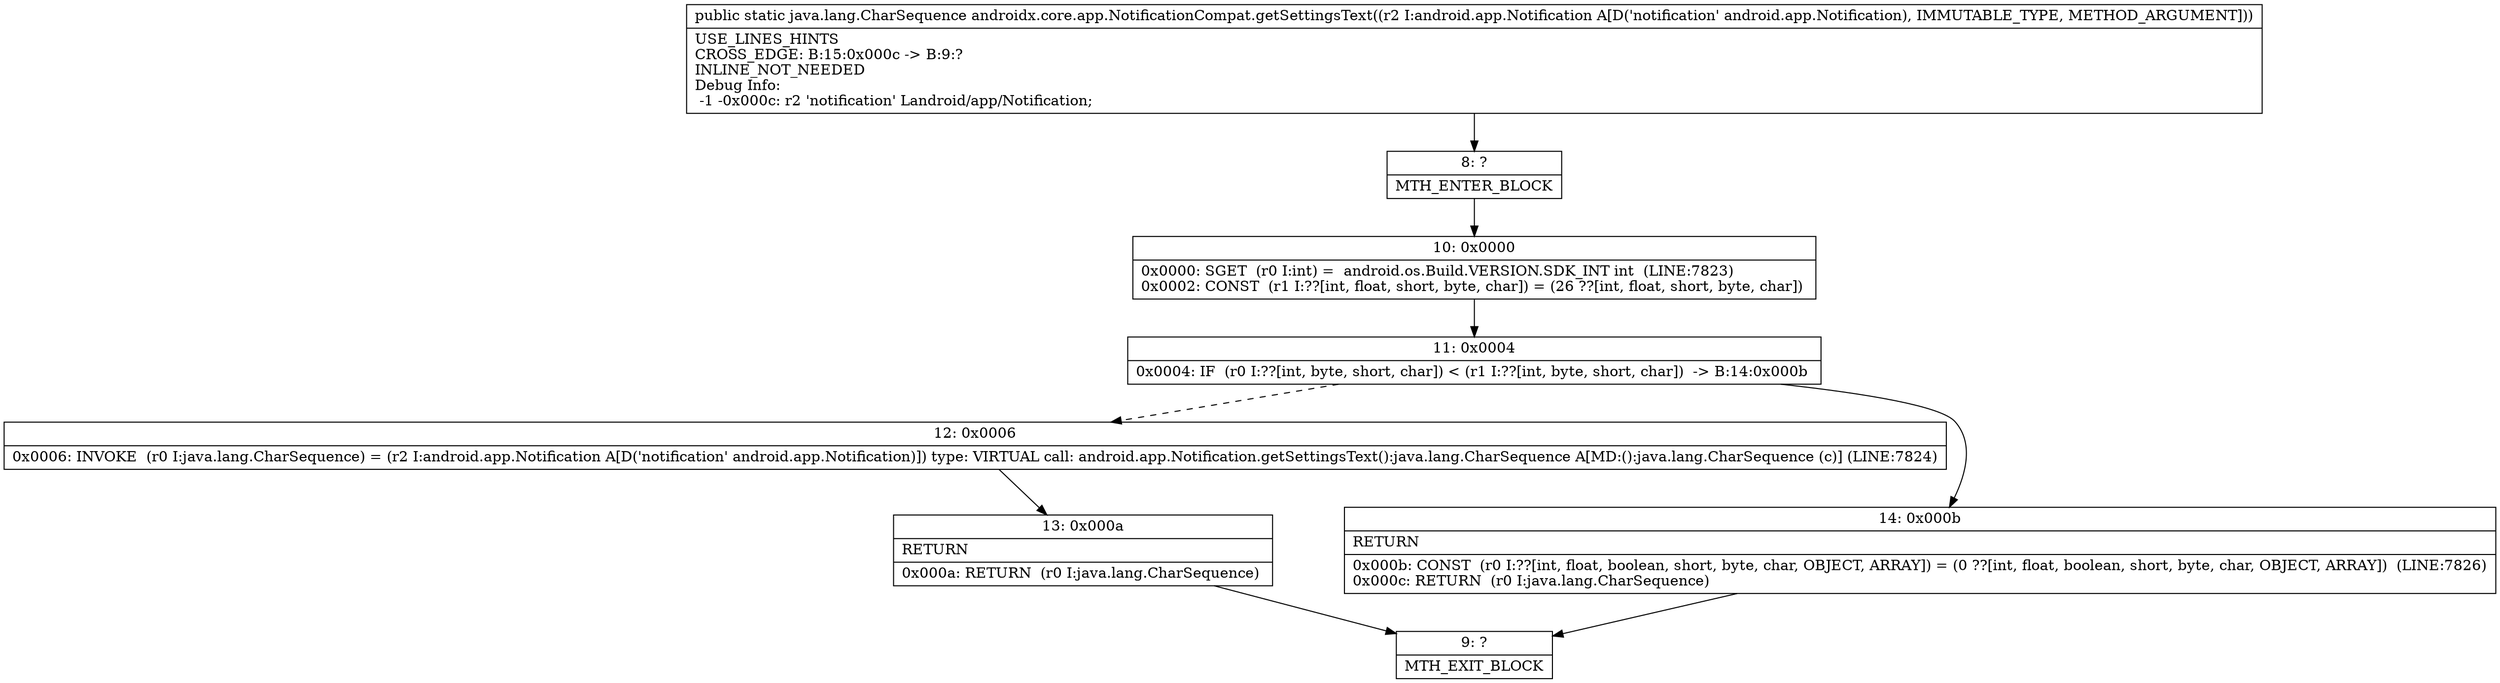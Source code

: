 digraph "CFG forandroidx.core.app.NotificationCompat.getSettingsText(Landroid\/app\/Notification;)Ljava\/lang\/CharSequence;" {
Node_8 [shape=record,label="{8\:\ ?|MTH_ENTER_BLOCK\l}"];
Node_10 [shape=record,label="{10\:\ 0x0000|0x0000: SGET  (r0 I:int) =  android.os.Build.VERSION.SDK_INT int  (LINE:7823)\l0x0002: CONST  (r1 I:??[int, float, short, byte, char]) = (26 ??[int, float, short, byte, char]) \l}"];
Node_11 [shape=record,label="{11\:\ 0x0004|0x0004: IF  (r0 I:??[int, byte, short, char]) \< (r1 I:??[int, byte, short, char])  \-\> B:14:0x000b \l}"];
Node_12 [shape=record,label="{12\:\ 0x0006|0x0006: INVOKE  (r0 I:java.lang.CharSequence) = (r2 I:android.app.Notification A[D('notification' android.app.Notification)]) type: VIRTUAL call: android.app.Notification.getSettingsText():java.lang.CharSequence A[MD:():java.lang.CharSequence (c)] (LINE:7824)\l}"];
Node_13 [shape=record,label="{13\:\ 0x000a|RETURN\l|0x000a: RETURN  (r0 I:java.lang.CharSequence) \l}"];
Node_9 [shape=record,label="{9\:\ ?|MTH_EXIT_BLOCK\l}"];
Node_14 [shape=record,label="{14\:\ 0x000b|RETURN\l|0x000b: CONST  (r0 I:??[int, float, boolean, short, byte, char, OBJECT, ARRAY]) = (0 ??[int, float, boolean, short, byte, char, OBJECT, ARRAY])  (LINE:7826)\l0x000c: RETURN  (r0 I:java.lang.CharSequence) \l}"];
MethodNode[shape=record,label="{public static java.lang.CharSequence androidx.core.app.NotificationCompat.getSettingsText((r2 I:android.app.Notification A[D('notification' android.app.Notification), IMMUTABLE_TYPE, METHOD_ARGUMENT]))  | USE_LINES_HINTS\lCROSS_EDGE: B:15:0x000c \-\> B:9:?\lINLINE_NOT_NEEDED\lDebug Info:\l  \-1 \-0x000c: r2 'notification' Landroid\/app\/Notification;\l}"];
MethodNode -> Node_8;Node_8 -> Node_10;
Node_10 -> Node_11;
Node_11 -> Node_12[style=dashed];
Node_11 -> Node_14;
Node_12 -> Node_13;
Node_13 -> Node_9;
Node_14 -> Node_9;
}


